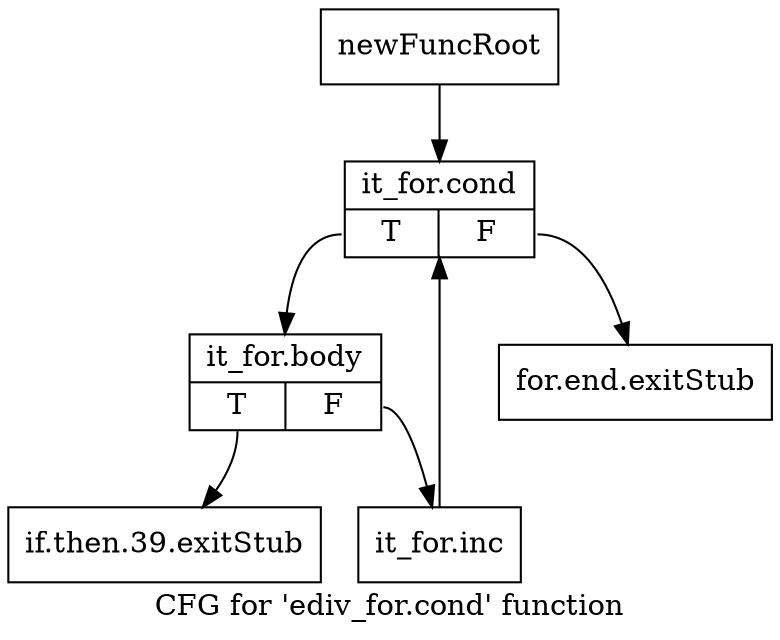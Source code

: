 digraph "CFG for 'ediv_for.cond' function" {
	label="CFG for 'ediv_for.cond' function";

	Node0xb7da9c0 [shape=record,label="{newFuncRoot}"];
	Node0xb7da9c0 -> Node0xb7dae50;
	Node0xb7daa10 [shape=record,label="{for.end.exitStub}"];
	Node0xb7dae00 [shape=record,label="{if.then.39.exitStub}"];
	Node0xb7dae50 [shape=record,label="{it_for.cond|{<s0>T|<s1>F}}"];
	Node0xb7dae50:s0 -> Node0xb7daea0;
	Node0xb7dae50:s1 -> Node0xb7daa10;
	Node0xb7daea0 [shape=record,label="{it_for.body|{<s0>T|<s1>F}}"];
	Node0xb7daea0:s0 -> Node0xb7dae00;
	Node0xb7daea0:s1 -> Node0xb7daef0;
	Node0xb7daef0 [shape=record,label="{it_for.inc}"];
	Node0xb7daef0 -> Node0xb7dae50;
}
